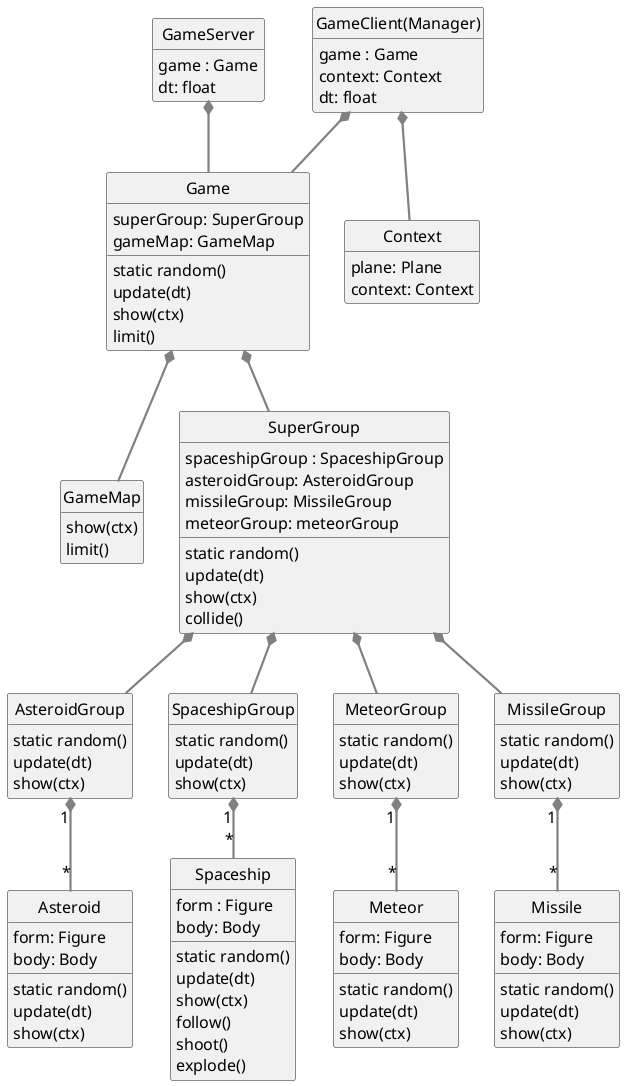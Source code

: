 @startuml asteroids
skinparam style strictuml
skinparam DefaultFontName Arial
skinparam DefaultFontSize 16
skinparam DefaultFontStyle bold
skinparam ArrowThickness 2.2
skinparam ArrowColor #gray
hide empty members

class "GameServer" as GameServer {
  game : Game
  dt: float
}

class "GameClient(Manager)" as GameClient {
  game : Game
  context: Context
  dt: float
}

class "Context" as Context {
    plane: Plane
    context: Context
}

class "Game" as Game {
    superGroup: SuperGroup
    gameMap: GameMap
    static random()
    update(dt)
    show(ctx)
    limit()
}

class "GameMap" as GameMap {
    show(ctx)
    limit()
}

class "SuperGroup" as SuperGroup {
    spaceshipGroup : SpaceshipGroup
    asteroidGroup: AsteroidGroup
    missileGroup: MissileGroup
    meteorGroup: meteorGroup
    static random()
    update(dt)
    show(ctx)
    collide()
}

class "AsteroidGroup" as AsteroidGroup {
    static random()
    update(dt)
    show(ctx)
}

class "Asteroid" as Asteroid {
    form: Figure
    body: Body
    static random()
    update(dt)
    show(ctx)
}

class "SpaceshipGroup" as SpaceshipGroup {
    static random()
    update(dt)
    show(ctx)
}

class "Spaceship" as Spaceship {
    form : Figure
    body: Body
    static random()
    update(dt)
    show(ctx)
    follow()
    shoot()
    explode()
}

class "MeteorGroup" as MeteorGroup {
    static random()
    update(dt)
    show(ctx)
}

class "Meteor" as Meteor {
    form: Figure
    body: Body
    static random()
    update(dt)
    show(ctx)
}

class "MissileGroup" as MissileGroup {
    static random()
    update(dt)
    show(ctx)
}

class "Missile" as Missile {
    form: Figure
    body: Body
    static random()
    update(dt)
    show(ctx)
}


GameServer *-- Game
GameClient *-- Game

GameClient *-- Context

Game *-- GameMap
Game *-- SuperGroup

SuperGroup *--  SpaceshipGroup
SuperGroup *--  MeteorGroup
SuperGroup *--  AsteroidGroup
SuperGroup *-- MissileGroup

SpaceshipGroup "1" *-- "*" Spaceship
MissileGroup "1" *-- "*" Missile
MeteorGroup "1" *-- "*" Meteor
AsteroidGroup "1" *-- "*" Asteroid

@enduml
